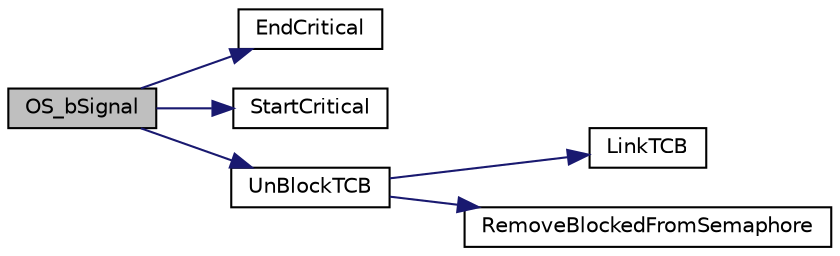 digraph "OS_bSignal"
{
 // LATEX_PDF_SIZE
  edge [fontname="Helvetica",fontsize="10",labelfontname="Helvetica",labelfontsize="10"];
  node [fontname="Helvetica",fontsize="10",shape=record];
  rankdir="LR";
  Node1 [label="OS_bSignal",height=0.2,width=0.4,color="black", fillcolor="grey75", style="filled", fontcolor="black",tooltip="This function implements binary signal."];
  Node1 -> Node2 [color="midnightblue",fontsize="10",style="solid",fontname="Helvetica"];
  Node2 [label="EndCritical",height=0.2,width=0.4,color="black", fillcolor="white", style="filled",URL="$startup_8h.html#a334154d527e554c179f59f15789a9034",tooltip="End of critical section (ISR = prev ISR) @parameter sr previously saved PSR."];
  Node1 -> Node3 [color="midnightblue",fontsize="10",style="solid",fontname="Helvetica"];
  Node3 [label="StartCritical",height=0.2,width=0.4,color="black", fillcolor="white", style="filled",URL="$startup_8h.html#a2bd85031589c754845b826ef8a50fe15",tooltip="Start Criticat Sections, Disable Global Interrupts."];
  Node1 -> Node4 [color="midnightblue",fontsize="10",style="solid",fontname="Helvetica"];
  Node4 [label="UnBlockTCB",height=0.2,width=0.4,color="black", fillcolor="white", style="filled",URL="$_o_s_8c.html#a69239e16573b1731d861d1bf8223b2ca",tooltip="Remove TCB from blocked list."];
  Node4 -> Node5 [color="midnightblue",fontsize="10",style="solid",fontname="Helvetica"];
  Node5 [label="LinkTCB",height=0.2,width=0.4,color="black", fillcolor="white", style="filled",URL="$_o_s_8c.html#a73955a19ff51ef9c72cbdca13afbaf01",tooltip="LinkTCB Add TCB to doubly Linked List, copy pasta ee 312."];
  Node4 -> Node6 [color="midnightblue",fontsize="10",style="solid",fontname="Helvetica"];
  Node6 [label="RemoveBlockedFromSemaphore",height=0.2,width=0.4,color="black", fillcolor="white", style="filled",URL="$_o_s_8c.html#afc402897fb2fb0bf0cc3e51039fa0963",tooltip="Remove TCB from blocked list, assuiming thread already blocked, else rip program."];
}
